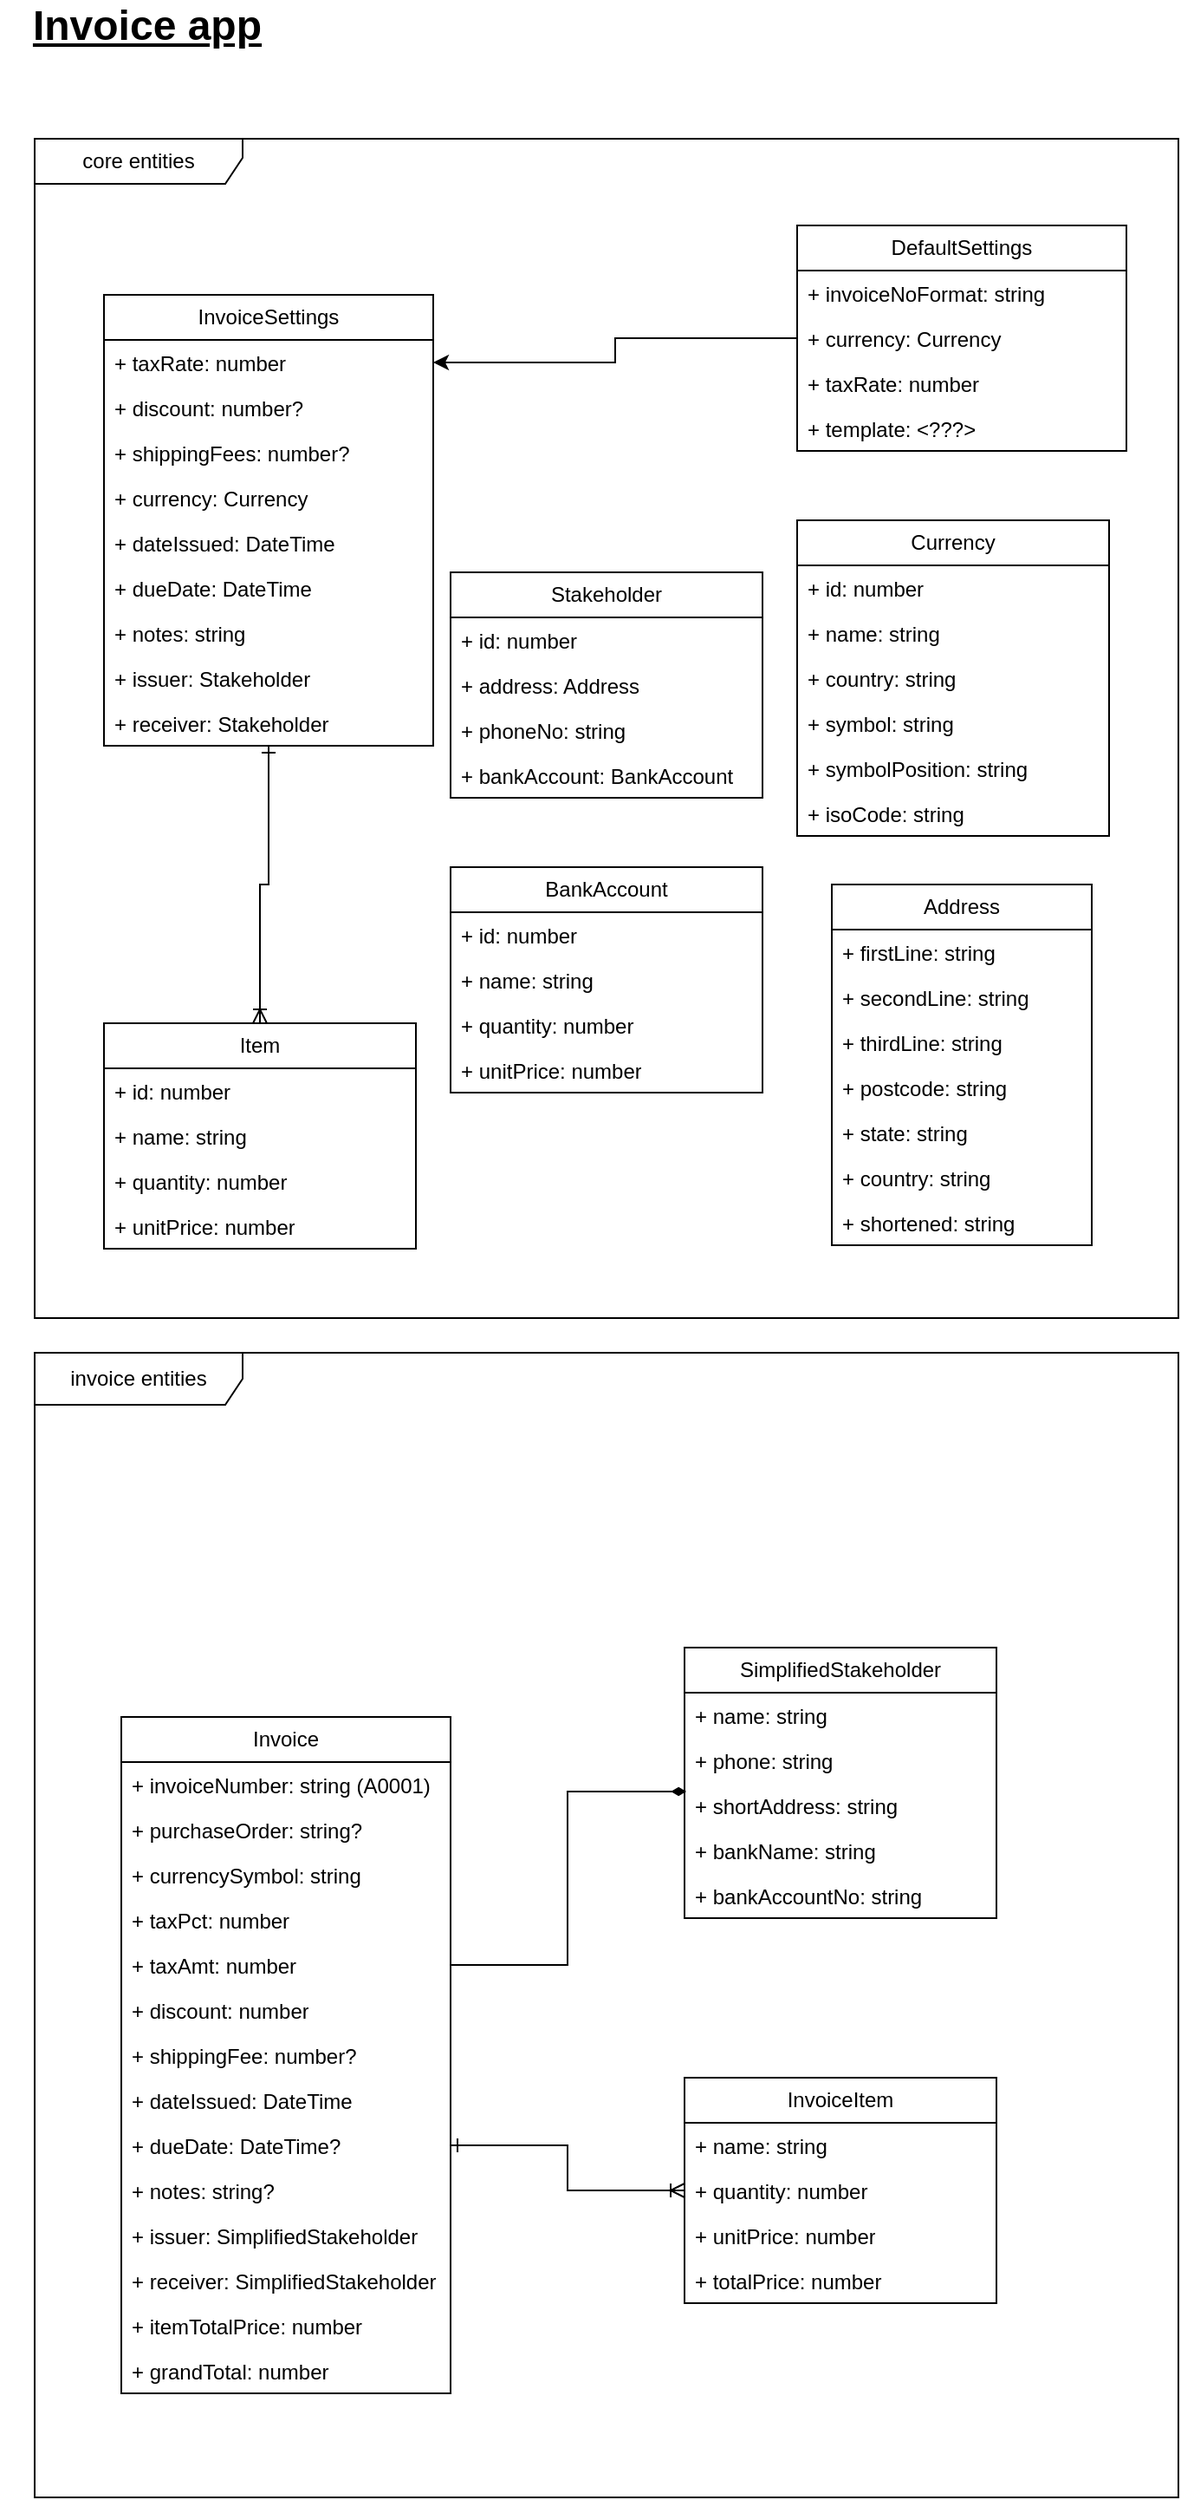 <mxfile version="21.1.2" type="device" pages="2">
  <diagram name="Class Diagram" id="YmrMJVt4YesiSsMElE0i">
    <mxGraphModel dx="731" dy="1735" grid="1" gridSize="10" guides="1" tooltips="1" connect="1" arrows="1" fold="1" page="1" pageScale="1" pageWidth="850" pageHeight="1100" math="0" shadow="0">
      <root>
        <mxCell id="0" />
        <mxCell id="1" parent="0" />
        <mxCell id="R3Deesaw8fTwXNh8D_xu-1" value="&lt;b&gt;&lt;font style=&quot;font-size: 24px;&quot;&gt;&lt;u&gt;Invoice app&lt;/u&gt;&lt;/font&gt;&lt;/b&gt;" style="text;html=1;strokeColor=none;fillColor=none;align=center;verticalAlign=middle;whiteSpace=wrap;rounded=0;" vertex="1" parent="1">
          <mxGeometry x="30" y="-350" width="170" height="30" as="geometry" />
        </mxCell>
        <mxCell id="R3Deesaw8fTwXNh8D_xu-3" value="Invoice" style="swimlane;fontStyle=0;childLayout=stackLayout;horizontal=1;startSize=26;fillColor=none;horizontalStack=0;resizeParent=1;resizeParentMax=0;resizeLast=0;collapsible=1;marginBottom=0;whiteSpace=wrap;html=1;" vertex="1" parent="1">
          <mxGeometry x="100" y="640" width="190" height="390" as="geometry" />
        </mxCell>
        <mxCell id="R3Deesaw8fTwXNh8D_xu-4" value="+ invoiceNumber: string (A0001)" style="text;strokeColor=none;fillColor=none;align=left;verticalAlign=top;spacingLeft=4;spacingRight=4;overflow=hidden;rotatable=0;points=[[0,0.5],[1,0.5]];portConstraint=eastwest;whiteSpace=wrap;html=1;" vertex="1" parent="R3Deesaw8fTwXNh8D_xu-3">
          <mxGeometry y="26" width="190" height="26" as="geometry" />
        </mxCell>
        <mxCell id="R3Deesaw8fTwXNh8D_xu-5" value="+ purchaseOrder: string?" style="text;strokeColor=none;fillColor=none;align=left;verticalAlign=top;spacingLeft=4;spacingRight=4;overflow=hidden;rotatable=0;points=[[0,0.5],[1,0.5]];portConstraint=eastwest;whiteSpace=wrap;html=1;" vertex="1" parent="R3Deesaw8fTwXNh8D_xu-3">
          <mxGeometry y="52" width="190" height="26" as="geometry" />
        </mxCell>
        <mxCell id="R3Deesaw8fTwXNh8D_xu-6" value="+ currencySymbol: string" style="text;strokeColor=none;fillColor=none;align=left;verticalAlign=top;spacingLeft=4;spacingRight=4;overflow=hidden;rotatable=0;points=[[0,0.5],[1,0.5]];portConstraint=eastwest;whiteSpace=wrap;html=1;" vertex="1" parent="R3Deesaw8fTwXNh8D_xu-3">
          <mxGeometry y="78" width="190" height="26" as="geometry" />
        </mxCell>
        <mxCell id="R3Deesaw8fTwXNh8D_xu-7" value="+ taxPct: number" style="text;strokeColor=none;fillColor=none;align=left;verticalAlign=top;spacingLeft=4;spacingRight=4;overflow=hidden;rotatable=0;points=[[0,0.5],[1,0.5]];portConstraint=eastwest;whiteSpace=wrap;html=1;" vertex="1" parent="R3Deesaw8fTwXNh8D_xu-3">
          <mxGeometry y="104" width="190" height="26" as="geometry" />
        </mxCell>
        <mxCell id="o5sGFOTzi0zu0dXufXw9-1" value="+ taxAmt: number" style="text;strokeColor=none;fillColor=none;align=left;verticalAlign=top;spacingLeft=4;spacingRight=4;overflow=hidden;rotatable=0;points=[[0,0.5],[1,0.5]];portConstraint=eastwest;whiteSpace=wrap;html=1;" vertex="1" parent="R3Deesaw8fTwXNh8D_xu-3">
          <mxGeometry y="130" width="190" height="26" as="geometry" />
        </mxCell>
        <mxCell id="o5sGFOTzi0zu0dXufXw9-2" value="+ discount: number" style="text;strokeColor=none;fillColor=none;align=left;verticalAlign=top;spacingLeft=4;spacingRight=4;overflow=hidden;rotatable=0;points=[[0,0.5],[1,0.5]];portConstraint=eastwest;whiteSpace=wrap;html=1;" vertex="1" parent="R3Deesaw8fTwXNh8D_xu-3">
          <mxGeometry y="156" width="190" height="26" as="geometry" />
        </mxCell>
        <mxCell id="o5sGFOTzi0zu0dXufXw9-3" value="+ shippingFee: number?" style="text;strokeColor=none;fillColor=none;align=left;verticalAlign=top;spacingLeft=4;spacingRight=4;overflow=hidden;rotatable=0;points=[[0,0.5],[1,0.5]];portConstraint=eastwest;whiteSpace=wrap;html=1;" vertex="1" parent="R3Deesaw8fTwXNh8D_xu-3">
          <mxGeometry y="182" width="190" height="26" as="geometry" />
        </mxCell>
        <mxCell id="o5sGFOTzi0zu0dXufXw9-4" value="+ dateIssued: DateTime" style="text;strokeColor=none;fillColor=none;align=left;verticalAlign=top;spacingLeft=4;spacingRight=4;overflow=hidden;rotatable=0;points=[[0,0.5],[1,0.5]];portConstraint=eastwest;whiteSpace=wrap;html=1;" vertex="1" parent="R3Deesaw8fTwXNh8D_xu-3">
          <mxGeometry y="208" width="190" height="26" as="geometry" />
        </mxCell>
        <mxCell id="o5sGFOTzi0zu0dXufXw9-5" value="+ dueDate: DateTime?" style="text;strokeColor=none;fillColor=none;align=left;verticalAlign=top;spacingLeft=4;spacingRight=4;overflow=hidden;rotatable=0;points=[[0,0.5],[1,0.5]];portConstraint=eastwest;whiteSpace=wrap;html=1;" vertex="1" parent="R3Deesaw8fTwXNh8D_xu-3">
          <mxGeometry y="234" width="190" height="26" as="geometry" />
        </mxCell>
        <mxCell id="o5sGFOTzi0zu0dXufXw9-6" value="+ notes: string?" style="text;strokeColor=none;fillColor=none;align=left;verticalAlign=top;spacingLeft=4;spacingRight=4;overflow=hidden;rotatable=0;points=[[0,0.5],[1,0.5]];portConstraint=eastwest;whiteSpace=wrap;html=1;" vertex="1" parent="R3Deesaw8fTwXNh8D_xu-3">
          <mxGeometry y="260" width="190" height="26" as="geometry" />
        </mxCell>
        <mxCell id="o5sGFOTzi0zu0dXufXw9-7" value="+ issuer: SimplifiedStakeholder" style="text;strokeColor=none;fillColor=none;align=left;verticalAlign=top;spacingLeft=4;spacingRight=4;overflow=hidden;rotatable=0;points=[[0,0.5],[1,0.5]];portConstraint=eastwest;whiteSpace=wrap;html=1;" vertex="1" parent="R3Deesaw8fTwXNh8D_xu-3">
          <mxGeometry y="286" width="190" height="26" as="geometry" />
        </mxCell>
        <mxCell id="o5sGFOTzi0zu0dXufXw9-8" value="+ receiver: SimplifiedStakeholder" style="text;strokeColor=none;fillColor=none;align=left;verticalAlign=top;spacingLeft=4;spacingRight=4;overflow=hidden;rotatable=0;points=[[0,0.5],[1,0.5]];portConstraint=eastwest;whiteSpace=wrap;html=1;" vertex="1" parent="R3Deesaw8fTwXNh8D_xu-3">
          <mxGeometry y="312" width="190" height="26" as="geometry" />
        </mxCell>
        <mxCell id="o5sGFOTzi0zu0dXufXw9-68" value="+ itemTotalPrice: number" style="text;strokeColor=none;fillColor=none;align=left;verticalAlign=top;spacingLeft=4;spacingRight=4;overflow=hidden;rotatable=0;points=[[0,0.5],[1,0.5]];portConstraint=eastwest;whiteSpace=wrap;html=1;" vertex="1" parent="R3Deesaw8fTwXNh8D_xu-3">
          <mxGeometry y="338" width="190" height="26" as="geometry" />
        </mxCell>
        <mxCell id="o5sGFOTzi0zu0dXufXw9-69" value="+ grandTotal: number" style="text;strokeColor=none;fillColor=none;align=left;verticalAlign=top;spacingLeft=4;spacingRight=4;overflow=hidden;rotatable=0;points=[[0,0.5],[1,0.5]];portConstraint=eastwest;whiteSpace=wrap;html=1;" vertex="1" parent="R3Deesaw8fTwXNh8D_xu-3">
          <mxGeometry y="364" width="190" height="26" as="geometry" />
        </mxCell>
        <mxCell id="o5sGFOTzi0zu0dXufXw9-61" style="edgeStyle=orthogonalEdgeStyle;rounded=0;orthogonalLoop=1;jettySize=auto;html=1;endArrow=ERoneToMany;endFill=0;startArrow=ERone;startFill=0;" edge="1" parent="1" source="Z0AhOy7DG890l-vbbJT9-6" target="o5sGFOTzi0zu0dXufXw9-24">
          <mxGeometry relative="1" as="geometry" />
        </mxCell>
        <mxCell id="Z0AhOy7DG890l-vbbJT9-6" value="InvoiceSettings" style="swimlane;fontStyle=0;childLayout=stackLayout;horizontal=1;startSize=26;fillColor=none;horizontalStack=0;resizeParent=1;resizeParentMax=0;resizeLast=0;collapsible=1;marginBottom=0;whiteSpace=wrap;html=1;" vertex="1" parent="1">
          <mxGeometry x="90" y="-180" width="190" height="260" as="geometry" />
        </mxCell>
        <mxCell id="Z0AhOy7DG890l-vbbJT9-7" value="+ taxRate: number" style="text;strokeColor=none;fillColor=none;align=left;verticalAlign=top;spacingLeft=4;spacingRight=4;overflow=hidden;rotatable=0;points=[[0,0.5],[1,0.5]];portConstraint=eastwest;whiteSpace=wrap;html=1;" vertex="1" parent="Z0AhOy7DG890l-vbbJT9-6">
          <mxGeometry y="26" width="190" height="26" as="geometry" />
        </mxCell>
        <mxCell id="o5sGFOTzi0zu0dXufXw9-50" value="+ discount: number?" style="text;strokeColor=none;fillColor=none;align=left;verticalAlign=top;spacingLeft=4;spacingRight=4;overflow=hidden;rotatable=0;points=[[0,0.5],[1,0.5]];portConstraint=eastwest;whiteSpace=wrap;html=1;" vertex="1" parent="Z0AhOy7DG890l-vbbJT9-6">
          <mxGeometry y="52" width="190" height="26" as="geometry" />
        </mxCell>
        <mxCell id="o5sGFOTzi0zu0dXufXw9-49" value="+ shippingFees: number?" style="text;strokeColor=none;fillColor=none;align=left;verticalAlign=top;spacingLeft=4;spacingRight=4;overflow=hidden;rotatable=0;points=[[0,0.5],[1,0.5]];portConstraint=eastwest;whiteSpace=wrap;html=1;" vertex="1" parent="Z0AhOy7DG890l-vbbJT9-6">
          <mxGeometry y="78" width="190" height="26" as="geometry" />
        </mxCell>
        <mxCell id="o5sGFOTzi0zu0dXufXw9-51" value="+ currency: Currency" style="text;strokeColor=none;fillColor=none;align=left;verticalAlign=top;spacingLeft=4;spacingRight=4;overflow=hidden;rotatable=0;points=[[0,0.5],[1,0.5]];portConstraint=eastwest;whiteSpace=wrap;html=1;" vertex="1" parent="Z0AhOy7DG890l-vbbJT9-6">
          <mxGeometry y="104" width="190" height="26" as="geometry" />
        </mxCell>
        <mxCell id="o5sGFOTzi0zu0dXufXw9-48" value="+ dateIssued: DateTime" style="text;strokeColor=none;fillColor=none;align=left;verticalAlign=top;spacingLeft=4;spacingRight=4;overflow=hidden;rotatable=0;points=[[0,0.5],[1,0.5]];portConstraint=eastwest;whiteSpace=wrap;html=1;" vertex="1" parent="Z0AhOy7DG890l-vbbJT9-6">
          <mxGeometry y="130" width="190" height="26" as="geometry" />
        </mxCell>
        <mxCell id="o5sGFOTzi0zu0dXufXw9-59" value="+ dueDate: DateTime" style="text;strokeColor=none;fillColor=none;align=left;verticalAlign=top;spacingLeft=4;spacingRight=4;overflow=hidden;rotatable=0;points=[[0,0.5],[1,0.5]];portConstraint=eastwest;whiteSpace=wrap;html=1;" vertex="1" parent="Z0AhOy7DG890l-vbbJT9-6">
          <mxGeometry y="156" width="190" height="26" as="geometry" />
        </mxCell>
        <mxCell id="o5sGFOTzi0zu0dXufXw9-60" value="+ notes: string" style="text;strokeColor=none;fillColor=none;align=left;verticalAlign=top;spacingLeft=4;spacingRight=4;overflow=hidden;rotatable=0;points=[[0,0.5],[1,0.5]];portConstraint=eastwest;whiteSpace=wrap;html=1;" vertex="1" parent="Z0AhOy7DG890l-vbbJT9-6">
          <mxGeometry y="182" width="190" height="26" as="geometry" />
        </mxCell>
        <mxCell id="Z0AhOy7DG890l-vbbJT9-8" value="+ issuer: Stakeholder" style="text;strokeColor=none;fillColor=none;align=left;verticalAlign=top;spacingLeft=4;spacingRight=4;overflow=hidden;rotatable=0;points=[[0,0.5],[1,0.5]];portConstraint=eastwest;whiteSpace=wrap;html=1;" vertex="1" parent="Z0AhOy7DG890l-vbbJT9-6">
          <mxGeometry y="208" width="190" height="26" as="geometry" />
        </mxCell>
        <mxCell id="Z0AhOy7DG890l-vbbJT9-9" value="+ receiver: Stakeholder" style="text;strokeColor=none;fillColor=none;align=left;verticalAlign=top;spacingLeft=4;spacingRight=4;overflow=hidden;rotatable=0;points=[[0,0.5],[1,0.5]];portConstraint=eastwest;whiteSpace=wrap;html=1;" vertex="1" parent="Z0AhOy7DG890l-vbbJT9-6">
          <mxGeometry y="234" width="190" height="26" as="geometry" />
        </mxCell>
        <mxCell id="Z0AhOy7DG890l-vbbJT9-11" value="Stakeholder" style="swimlane;fontStyle=0;childLayout=stackLayout;horizontal=1;startSize=26;fillColor=none;horizontalStack=0;resizeParent=1;resizeParentMax=0;resizeLast=0;collapsible=1;marginBottom=0;whiteSpace=wrap;html=1;" vertex="1" parent="1">
          <mxGeometry x="290" y="-20" width="180" height="130" as="geometry" />
        </mxCell>
        <mxCell id="Z0AhOy7DG890l-vbbJT9-12" value="+ id: number" style="text;strokeColor=none;fillColor=none;align=left;verticalAlign=top;spacingLeft=4;spacingRight=4;overflow=hidden;rotatable=0;points=[[0,0.5],[1,0.5]];portConstraint=eastwest;whiteSpace=wrap;html=1;" vertex="1" parent="Z0AhOy7DG890l-vbbJT9-11">
          <mxGeometry y="26" width="180" height="26" as="geometry" />
        </mxCell>
        <mxCell id="Z0AhOy7DG890l-vbbJT9-13" value="+ address: Address" style="text;strokeColor=none;fillColor=none;align=left;verticalAlign=top;spacingLeft=4;spacingRight=4;overflow=hidden;rotatable=0;points=[[0,0.5],[1,0.5]];portConstraint=eastwest;whiteSpace=wrap;html=1;" vertex="1" parent="Z0AhOy7DG890l-vbbJT9-11">
          <mxGeometry y="52" width="180" height="26" as="geometry" />
        </mxCell>
        <mxCell id="Z0AhOy7DG890l-vbbJT9-14" value="+ phoneNo: string" style="text;strokeColor=none;fillColor=none;align=left;verticalAlign=top;spacingLeft=4;spacingRight=4;overflow=hidden;rotatable=0;points=[[0,0.5],[1,0.5]];portConstraint=eastwest;whiteSpace=wrap;html=1;" vertex="1" parent="Z0AhOy7DG890l-vbbJT9-11">
          <mxGeometry y="78" width="180" height="26" as="geometry" />
        </mxCell>
        <mxCell id="Z0AhOy7DG890l-vbbJT9-15" value="+ bankAccount: BankAccount" style="text;strokeColor=none;fillColor=none;align=left;verticalAlign=top;spacingLeft=4;spacingRight=4;overflow=hidden;rotatable=0;points=[[0,0.5],[1,0.5]];portConstraint=eastwest;whiteSpace=wrap;html=1;" vertex="1" parent="Z0AhOy7DG890l-vbbJT9-11">
          <mxGeometry y="104" width="180" height="26" as="geometry" />
        </mxCell>
        <mxCell id="o5sGFOTzi0zu0dXufXw9-13" value="SimplifiedStakeholder" style="swimlane;fontStyle=0;childLayout=stackLayout;horizontal=1;startSize=26;fillColor=none;horizontalStack=0;resizeParent=1;resizeParentMax=0;resizeLast=0;collapsible=1;marginBottom=0;whiteSpace=wrap;html=1;" vertex="1" parent="1">
          <mxGeometry x="425" y="600" width="180" height="156" as="geometry" />
        </mxCell>
        <mxCell id="o5sGFOTzi0zu0dXufXw9-14" value="+ name: string" style="text;strokeColor=none;fillColor=none;align=left;verticalAlign=top;spacingLeft=4;spacingRight=4;overflow=hidden;rotatable=0;points=[[0,0.5],[1,0.5]];portConstraint=eastwest;whiteSpace=wrap;html=1;" vertex="1" parent="o5sGFOTzi0zu0dXufXw9-13">
          <mxGeometry y="26" width="180" height="26" as="geometry" />
        </mxCell>
        <mxCell id="o5sGFOTzi0zu0dXufXw9-15" value="+ phone: string" style="text;strokeColor=none;fillColor=none;align=left;verticalAlign=top;spacingLeft=4;spacingRight=4;overflow=hidden;rotatable=0;points=[[0,0.5],[1,0.5]];portConstraint=eastwest;whiteSpace=wrap;html=1;" vertex="1" parent="o5sGFOTzi0zu0dXufXw9-13">
          <mxGeometry y="52" width="180" height="26" as="geometry" />
        </mxCell>
        <mxCell id="o5sGFOTzi0zu0dXufXw9-16" value="+ shortAddress: string" style="text;strokeColor=none;fillColor=none;align=left;verticalAlign=top;spacingLeft=4;spacingRight=4;overflow=hidden;rotatable=0;points=[[0,0.5],[1,0.5]];portConstraint=eastwest;whiteSpace=wrap;html=1;" vertex="1" parent="o5sGFOTzi0zu0dXufXw9-13">
          <mxGeometry y="78" width="180" height="26" as="geometry" />
        </mxCell>
        <mxCell id="o5sGFOTzi0zu0dXufXw9-17" value="+ bankName: string" style="text;strokeColor=none;fillColor=none;align=left;verticalAlign=top;spacingLeft=4;spacingRight=4;overflow=hidden;rotatable=0;points=[[0,0.5],[1,0.5]];portConstraint=eastwest;whiteSpace=wrap;html=1;" vertex="1" parent="o5sGFOTzi0zu0dXufXw9-13">
          <mxGeometry y="104" width="180" height="26" as="geometry" />
        </mxCell>
        <mxCell id="o5sGFOTzi0zu0dXufXw9-18" value="+ bankAccountNo: string" style="text;strokeColor=none;fillColor=none;align=left;verticalAlign=top;spacingLeft=4;spacingRight=4;overflow=hidden;rotatable=0;points=[[0,0.5],[1,0.5]];portConstraint=eastwest;whiteSpace=wrap;html=1;" vertex="1" parent="o5sGFOTzi0zu0dXufXw9-13">
          <mxGeometry y="130" width="180" height="26" as="geometry" />
        </mxCell>
        <mxCell id="o5sGFOTzi0zu0dXufXw9-19" value="InvoiceItem" style="swimlane;fontStyle=0;childLayout=stackLayout;horizontal=1;startSize=26;fillColor=none;horizontalStack=0;resizeParent=1;resizeParentMax=0;resizeLast=0;collapsible=1;marginBottom=0;whiteSpace=wrap;html=1;" vertex="1" parent="1">
          <mxGeometry x="425" y="848" width="180" height="130" as="geometry" />
        </mxCell>
        <mxCell id="o5sGFOTzi0zu0dXufXw9-21" value="+ name: string" style="text;strokeColor=none;fillColor=none;align=left;verticalAlign=top;spacingLeft=4;spacingRight=4;overflow=hidden;rotatable=0;points=[[0,0.5],[1,0.5]];portConstraint=eastwest;whiteSpace=wrap;html=1;" vertex="1" parent="o5sGFOTzi0zu0dXufXw9-19">
          <mxGeometry y="26" width="180" height="26" as="geometry" />
        </mxCell>
        <mxCell id="o5sGFOTzi0zu0dXufXw9-22" value="+ quantity: number" style="text;strokeColor=none;fillColor=none;align=left;verticalAlign=top;spacingLeft=4;spacingRight=4;overflow=hidden;rotatable=0;points=[[0,0.5],[1,0.5]];portConstraint=eastwest;whiteSpace=wrap;html=1;" vertex="1" parent="o5sGFOTzi0zu0dXufXw9-19">
          <mxGeometry y="52" width="180" height="26" as="geometry" />
        </mxCell>
        <mxCell id="o5sGFOTzi0zu0dXufXw9-23" value="+ unitPrice: number" style="text;strokeColor=none;fillColor=none;align=left;verticalAlign=top;spacingLeft=4;spacingRight=4;overflow=hidden;rotatable=0;points=[[0,0.5],[1,0.5]];portConstraint=eastwest;whiteSpace=wrap;html=1;" vertex="1" parent="o5sGFOTzi0zu0dXufXw9-19">
          <mxGeometry y="78" width="180" height="26" as="geometry" />
        </mxCell>
        <mxCell id="o5sGFOTzi0zu0dXufXw9-31" value="+ totalPrice: number" style="text;strokeColor=none;fillColor=none;align=left;verticalAlign=top;spacingLeft=4;spacingRight=4;overflow=hidden;rotatable=0;points=[[0,0.5],[1,0.5]];portConstraint=eastwest;whiteSpace=wrap;html=1;" vertex="1" parent="o5sGFOTzi0zu0dXufXw9-19">
          <mxGeometry y="104" width="180" height="26" as="geometry" />
        </mxCell>
        <mxCell id="o5sGFOTzi0zu0dXufXw9-24" value="Item" style="swimlane;fontStyle=0;childLayout=stackLayout;horizontal=1;startSize=26;fillColor=none;horizontalStack=0;resizeParent=1;resizeParentMax=0;resizeLast=0;collapsible=1;marginBottom=0;whiteSpace=wrap;html=1;" vertex="1" parent="1">
          <mxGeometry x="90" y="240" width="180" height="130" as="geometry" />
        </mxCell>
        <mxCell id="o5sGFOTzi0zu0dXufXw9-25" value="+ id: number" style="text;strokeColor=none;fillColor=none;align=left;verticalAlign=top;spacingLeft=4;spacingRight=4;overflow=hidden;rotatable=0;points=[[0,0.5],[1,0.5]];portConstraint=eastwest;whiteSpace=wrap;html=1;" vertex="1" parent="o5sGFOTzi0zu0dXufXw9-24">
          <mxGeometry y="26" width="180" height="26" as="geometry" />
        </mxCell>
        <mxCell id="o5sGFOTzi0zu0dXufXw9-26" value="+ name: string" style="text;strokeColor=none;fillColor=none;align=left;verticalAlign=top;spacingLeft=4;spacingRight=4;overflow=hidden;rotatable=0;points=[[0,0.5],[1,0.5]];portConstraint=eastwest;whiteSpace=wrap;html=1;" vertex="1" parent="o5sGFOTzi0zu0dXufXw9-24">
          <mxGeometry y="52" width="180" height="26" as="geometry" />
        </mxCell>
        <mxCell id="o5sGFOTzi0zu0dXufXw9-27" value="+ quantity: number" style="text;strokeColor=none;fillColor=none;align=left;verticalAlign=top;spacingLeft=4;spacingRight=4;overflow=hidden;rotatable=0;points=[[0,0.5],[1,0.5]];portConstraint=eastwest;whiteSpace=wrap;html=1;" vertex="1" parent="o5sGFOTzi0zu0dXufXw9-24">
          <mxGeometry y="78" width="180" height="26" as="geometry" />
        </mxCell>
        <mxCell id="o5sGFOTzi0zu0dXufXw9-28" value="+ unitPrice: number" style="text;strokeColor=none;fillColor=none;align=left;verticalAlign=top;spacingLeft=4;spacingRight=4;overflow=hidden;rotatable=0;points=[[0,0.5],[1,0.5]];portConstraint=eastwest;whiteSpace=wrap;html=1;" vertex="1" parent="o5sGFOTzi0zu0dXufXw9-24">
          <mxGeometry y="104" width="180" height="26" as="geometry" />
        </mxCell>
        <mxCell id="o5sGFOTzi0zu0dXufXw9-29" value="core entities" style="shape=umlFrame;whiteSpace=wrap;html=1;pointerEvents=0;width=120;height=26;" vertex="1" parent="1">
          <mxGeometry x="50" y="-270" width="660" height="680" as="geometry" />
        </mxCell>
        <mxCell id="o5sGFOTzi0zu0dXufXw9-30" value="invoice entities" style="shape=umlFrame;whiteSpace=wrap;html=1;pointerEvents=0;width=120;height=30;" vertex="1" parent="1">
          <mxGeometry x="50" y="430" width="660" height="660" as="geometry" />
        </mxCell>
        <mxCell id="o5sGFOTzi0zu0dXufXw9-32" style="edgeStyle=orthogonalEdgeStyle;rounded=0;orthogonalLoop=1;jettySize=auto;html=1;entryX=0;entryY=0.5;entryDx=0;entryDy=0;endArrow=ERoneToMany;endFill=0;startArrow=ERone;startFill=0;exitX=1;exitY=0.5;exitDx=0;exitDy=0;" edge="1" parent="1" source="o5sGFOTzi0zu0dXufXw9-5" target="o5sGFOTzi0zu0dXufXw9-22">
          <mxGeometry relative="1" as="geometry">
            <mxPoint x="290" y="920" as="sourcePoint" />
          </mxGeometry>
        </mxCell>
        <mxCell id="o5sGFOTzi0zu0dXufXw9-33" style="edgeStyle=orthogonalEdgeStyle;rounded=0;orthogonalLoop=1;jettySize=auto;html=1;entryX=0.006;entryY=0.192;entryDx=0;entryDy=0;entryPerimeter=0;endArrow=diamondThin;endFill=1;" edge="1" parent="1" source="o5sGFOTzi0zu0dXufXw9-1" target="o5sGFOTzi0zu0dXufXw9-16">
          <mxGeometry relative="1" as="geometry" />
        </mxCell>
        <mxCell id="o5sGFOTzi0zu0dXufXw9-34" value="Address" style="swimlane;fontStyle=0;childLayout=stackLayout;horizontal=1;startSize=26;fillColor=none;horizontalStack=0;resizeParent=1;resizeParentMax=0;resizeLast=0;collapsible=1;marginBottom=0;whiteSpace=wrap;html=1;" vertex="1" parent="1">
          <mxGeometry x="510" y="160" width="150" height="208" as="geometry" />
        </mxCell>
        <mxCell id="o5sGFOTzi0zu0dXufXw9-35" value="+ firstLine: string" style="text;strokeColor=none;fillColor=none;align=left;verticalAlign=top;spacingLeft=4;spacingRight=4;overflow=hidden;rotatable=0;points=[[0,0.5],[1,0.5]];portConstraint=eastwest;whiteSpace=wrap;html=1;" vertex="1" parent="o5sGFOTzi0zu0dXufXw9-34">
          <mxGeometry y="26" width="150" height="26" as="geometry" />
        </mxCell>
        <mxCell id="o5sGFOTzi0zu0dXufXw9-36" value="+ secondLine: string" style="text;strokeColor=none;fillColor=none;align=left;verticalAlign=top;spacingLeft=4;spacingRight=4;overflow=hidden;rotatable=0;points=[[0,0.5],[1,0.5]];portConstraint=eastwest;whiteSpace=wrap;html=1;" vertex="1" parent="o5sGFOTzi0zu0dXufXw9-34">
          <mxGeometry y="52" width="150" height="26" as="geometry" />
        </mxCell>
        <mxCell id="o5sGFOTzi0zu0dXufXw9-37" value="+ thirdLine: string" style="text;strokeColor=none;fillColor=none;align=left;verticalAlign=top;spacingLeft=4;spacingRight=4;overflow=hidden;rotatable=0;points=[[0,0.5],[1,0.5]];portConstraint=eastwest;whiteSpace=wrap;html=1;" vertex="1" parent="o5sGFOTzi0zu0dXufXw9-34">
          <mxGeometry y="78" width="150" height="26" as="geometry" />
        </mxCell>
        <mxCell id="o5sGFOTzi0zu0dXufXw9-38" value="+ postcode: string" style="text;strokeColor=none;fillColor=none;align=left;verticalAlign=top;spacingLeft=4;spacingRight=4;overflow=hidden;rotatable=0;points=[[0,0.5],[1,0.5]];portConstraint=eastwest;whiteSpace=wrap;html=1;" vertex="1" parent="o5sGFOTzi0zu0dXufXw9-34">
          <mxGeometry y="104" width="150" height="26" as="geometry" />
        </mxCell>
        <mxCell id="o5sGFOTzi0zu0dXufXw9-65" value="+ state: string" style="text;strokeColor=none;fillColor=none;align=left;verticalAlign=top;spacingLeft=4;spacingRight=4;overflow=hidden;rotatable=0;points=[[0,0.5],[1,0.5]];portConstraint=eastwest;whiteSpace=wrap;html=1;" vertex="1" parent="o5sGFOTzi0zu0dXufXw9-34">
          <mxGeometry y="130" width="150" height="26" as="geometry" />
        </mxCell>
        <mxCell id="o5sGFOTzi0zu0dXufXw9-66" value="+ country: string" style="text;strokeColor=none;fillColor=none;align=left;verticalAlign=top;spacingLeft=4;spacingRight=4;overflow=hidden;rotatable=0;points=[[0,0.5],[1,0.5]];portConstraint=eastwest;whiteSpace=wrap;html=1;" vertex="1" parent="o5sGFOTzi0zu0dXufXw9-34">
          <mxGeometry y="156" width="150" height="26" as="geometry" />
        </mxCell>
        <mxCell id="o5sGFOTzi0zu0dXufXw9-67" value="+ shortened: string" style="text;strokeColor=none;fillColor=none;align=left;verticalAlign=top;spacingLeft=4;spacingRight=4;overflow=hidden;rotatable=0;points=[[0,0.5],[1,0.5]];portConstraint=eastwest;whiteSpace=wrap;html=1;" vertex="1" parent="o5sGFOTzi0zu0dXufXw9-34">
          <mxGeometry y="182" width="150" height="26" as="geometry" />
        </mxCell>
        <mxCell id="o5sGFOTzi0zu0dXufXw9-39" value="BankAccount" style="swimlane;fontStyle=0;childLayout=stackLayout;horizontal=1;startSize=26;fillColor=none;horizontalStack=0;resizeParent=1;resizeParentMax=0;resizeLast=0;collapsible=1;marginBottom=0;whiteSpace=wrap;html=1;" vertex="1" parent="1">
          <mxGeometry x="290" y="150" width="180" height="130" as="geometry" />
        </mxCell>
        <mxCell id="o5sGFOTzi0zu0dXufXw9-40" value="+ id: number" style="text;strokeColor=none;fillColor=none;align=left;verticalAlign=top;spacingLeft=4;spacingRight=4;overflow=hidden;rotatable=0;points=[[0,0.5],[1,0.5]];portConstraint=eastwest;whiteSpace=wrap;html=1;" vertex="1" parent="o5sGFOTzi0zu0dXufXw9-39">
          <mxGeometry y="26" width="180" height="26" as="geometry" />
        </mxCell>
        <mxCell id="o5sGFOTzi0zu0dXufXw9-41" value="+ name: string" style="text;strokeColor=none;fillColor=none;align=left;verticalAlign=top;spacingLeft=4;spacingRight=4;overflow=hidden;rotatable=0;points=[[0,0.5],[1,0.5]];portConstraint=eastwest;whiteSpace=wrap;html=1;" vertex="1" parent="o5sGFOTzi0zu0dXufXw9-39">
          <mxGeometry y="52" width="180" height="26" as="geometry" />
        </mxCell>
        <mxCell id="o5sGFOTzi0zu0dXufXw9-42" value="+ quantity: number" style="text;strokeColor=none;fillColor=none;align=left;verticalAlign=top;spacingLeft=4;spacingRight=4;overflow=hidden;rotatable=0;points=[[0,0.5],[1,0.5]];portConstraint=eastwest;whiteSpace=wrap;html=1;" vertex="1" parent="o5sGFOTzi0zu0dXufXw9-39">
          <mxGeometry y="78" width="180" height="26" as="geometry" />
        </mxCell>
        <mxCell id="o5sGFOTzi0zu0dXufXw9-43" value="+ unitPrice: number" style="text;strokeColor=none;fillColor=none;align=left;verticalAlign=top;spacingLeft=4;spacingRight=4;overflow=hidden;rotatable=0;points=[[0,0.5],[1,0.5]];portConstraint=eastwest;whiteSpace=wrap;html=1;" vertex="1" parent="o5sGFOTzi0zu0dXufXw9-39">
          <mxGeometry y="104" width="180" height="26" as="geometry" />
        </mxCell>
        <mxCell id="o5sGFOTzi0zu0dXufXw9-63" style="edgeStyle=orthogonalEdgeStyle;rounded=0;orthogonalLoop=1;jettySize=auto;html=1;entryX=1;entryY=0.5;entryDx=0;entryDy=0;" edge="1" parent="1" source="o5sGFOTzi0zu0dXufXw9-44" target="Z0AhOy7DG890l-vbbJT9-7">
          <mxGeometry relative="1" as="geometry" />
        </mxCell>
        <mxCell id="o5sGFOTzi0zu0dXufXw9-44" value="DefaultSettings" style="swimlane;fontStyle=0;childLayout=stackLayout;horizontal=1;startSize=26;fillColor=none;horizontalStack=0;resizeParent=1;resizeParentMax=0;resizeLast=0;collapsible=1;marginBottom=0;whiteSpace=wrap;html=1;" vertex="1" parent="1">
          <mxGeometry x="490" y="-220" width="190" height="130" as="geometry" />
        </mxCell>
        <mxCell id="o5sGFOTzi0zu0dXufXw9-45" value="+ invoiceNoFormat: string" style="text;strokeColor=none;fillColor=none;align=left;verticalAlign=top;spacingLeft=4;spacingRight=4;overflow=hidden;rotatable=0;points=[[0,0.5],[1,0.5]];portConstraint=eastwest;whiteSpace=wrap;html=1;" vertex="1" parent="o5sGFOTzi0zu0dXufXw9-44">
          <mxGeometry y="26" width="190" height="26" as="geometry" />
        </mxCell>
        <mxCell id="o5sGFOTzi0zu0dXufXw9-46" value="+ currency: Currency" style="text;strokeColor=none;fillColor=none;align=left;verticalAlign=top;spacingLeft=4;spacingRight=4;overflow=hidden;rotatable=0;points=[[0,0.5],[1,0.5]];portConstraint=eastwest;whiteSpace=wrap;html=1;" vertex="1" parent="o5sGFOTzi0zu0dXufXw9-44">
          <mxGeometry y="52" width="190" height="26" as="geometry" />
        </mxCell>
        <mxCell id="o5sGFOTzi0zu0dXufXw9-47" value="+ taxRate: number" style="text;strokeColor=none;fillColor=none;align=left;verticalAlign=top;spacingLeft=4;spacingRight=4;overflow=hidden;rotatable=0;points=[[0,0.5],[1,0.5]];portConstraint=eastwest;whiteSpace=wrap;html=1;" vertex="1" parent="o5sGFOTzi0zu0dXufXw9-44">
          <mxGeometry y="78" width="190" height="26" as="geometry" />
        </mxCell>
        <mxCell id="o5sGFOTzi0zu0dXufXw9-62" value="+ template: &amp;lt;???&amp;gt;" style="text;strokeColor=none;fillColor=none;align=left;verticalAlign=top;spacingLeft=4;spacingRight=4;overflow=hidden;rotatable=0;points=[[0,0.5],[1,0.5]];portConstraint=eastwest;whiteSpace=wrap;html=1;" vertex="1" parent="o5sGFOTzi0zu0dXufXw9-44">
          <mxGeometry y="104" width="190" height="26" as="geometry" />
        </mxCell>
        <mxCell id="o5sGFOTzi0zu0dXufXw9-52" value="Currency" style="swimlane;fontStyle=0;childLayout=stackLayout;horizontal=1;startSize=26;fillColor=none;horizontalStack=0;resizeParent=1;resizeParentMax=0;resizeLast=0;collapsible=1;marginBottom=0;whiteSpace=wrap;html=1;" vertex="1" parent="1">
          <mxGeometry x="490" y="-50" width="180" height="182" as="geometry" />
        </mxCell>
        <mxCell id="o5sGFOTzi0zu0dXufXw9-53" value="+ id: number" style="text;strokeColor=none;fillColor=none;align=left;verticalAlign=top;spacingLeft=4;spacingRight=4;overflow=hidden;rotatable=0;points=[[0,0.5],[1,0.5]];portConstraint=eastwest;whiteSpace=wrap;html=1;" vertex="1" parent="o5sGFOTzi0zu0dXufXw9-52">
          <mxGeometry y="26" width="180" height="26" as="geometry" />
        </mxCell>
        <mxCell id="o5sGFOTzi0zu0dXufXw9-54" value="+ name: string" style="text;strokeColor=none;fillColor=none;align=left;verticalAlign=top;spacingLeft=4;spacingRight=4;overflow=hidden;rotatable=0;points=[[0,0.5],[1,0.5]];portConstraint=eastwest;whiteSpace=wrap;html=1;" vertex="1" parent="o5sGFOTzi0zu0dXufXw9-52">
          <mxGeometry y="52" width="180" height="26" as="geometry" />
        </mxCell>
        <mxCell id="o5sGFOTzi0zu0dXufXw9-55" value="+ country: string" style="text;strokeColor=none;fillColor=none;align=left;verticalAlign=top;spacingLeft=4;spacingRight=4;overflow=hidden;rotatable=0;points=[[0,0.5],[1,0.5]];portConstraint=eastwest;whiteSpace=wrap;html=1;" vertex="1" parent="o5sGFOTzi0zu0dXufXw9-52">
          <mxGeometry y="78" width="180" height="26" as="geometry" />
        </mxCell>
        <mxCell id="o5sGFOTzi0zu0dXufXw9-56" value="+ symbol: string" style="text;strokeColor=none;fillColor=none;align=left;verticalAlign=top;spacingLeft=4;spacingRight=4;overflow=hidden;rotatable=0;points=[[0,0.5],[1,0.5]];portConstraint=eastwest;whiteSpace=wrap;html=1;" vertex="1" parent="o5sGFOTzi0zu0dXufXw9-52">
          <mxGeometry y="104" width="180" height="26" as="geometry" />
        </mxCell>
        <mxCell id="o5sGFOTzi0zu0dXufXw9-57" value="+ symbolPosition: string" style="text;strokeColor=none;fillColor=none;align=left;verticalAlign=top;spacingLeft=4;spacingRight=4;overflow=hidden;rotatable=0;points=[[0,0.5],[1,0.5]];portConstraint=eastwest;whiteSpace=wrap;html=1;" vertex="1" parent="o5sGFOTzi0zu0dXufXw9-52">
          <mxGeometry y="130" width="180" height="26" as="geometry" />
        </mxCell>
        <mxCell id="o5sGFOTzi0zu0dXufXw9-58" value="+ isoCode: string" style="text;strokeColor=none;fillColor=none;align=left;verticalAlign=top;spacingLeft=4;spacingRight=4;overflow=hidden;rotatable=0;points=[[0,0.5],[1,0.5]];portConstraint=eastwest;whiteSpace=wrap;html=1;" vertex="1" parent="o5sGFOTzi0zu0dXufXw9-52">
          <mxGeometry y="156" width="180" height="26" as="geometry" />
        </mxCell>
      </root>
    </mxGraphModel>
  </diagram>
  <diagram id="5uAMvSA_fcfhLQ6FobCB" name="Initial Use Case">
    <mxGraphModel dx="731" dy="635" grid="1" gridSize="10" guides="1" tooltips="1" connect="1" arrows="1" fold="1" page="1" pageScale="1" pageWidth="850" pageHeight="1100" math="0" shadow="0">
      <root>
        <mxCell id="0" />
        <mxCell id="1" parent="0" />
        <mxCell id="de0GQY94B-9dAlFSLJLp-1" value="&lt;h1&gt;Planned Use Case&lt;/h1&gt;&lt;p&gt;&lt;/p&gt;&lt;ol&gt;&lt;li&gt;Only root user can access initially.&lt;/li&gt;&lt;li&gt;No internet necessary for the app to work.&lt;/li&gt;&lt;li&gt;Root user can create user and assign roles&lt;/li&gt;&lt;li&gt;Use SQLite &amp;amp; Prisma to store data&lt;/li&gt;&lt;li&gt;User can add stakeholder&lt;/li&gt;&lt;li&gt;Foreach stackholder, their address and bank info is required for creation.&lt;/li&gt;&lt;li&gt;User can create invoice.&lt;/li&gt;&lt;li&gt;User can configure invoice on creation screen.&lt;/li&gt;&lt;li&gt;User can preconfigure invoice defaults in a config file.&lt;/li&gt;&lt;li&gt;User can print invoice&lt;/li&gt;&lt;li&gt;User can export invoice in Json&lt;/li&gt;&lt;li&gt;User can import invoice in Json&lt;/li&gt;&lt;li&gt;User can view printed Invoice history&lt;/li&gt;&lt;/ol&gt;&lt;p&gt;&lt;/p&gt;" style="text;html=1;strokeColor=none;fillColor=none;spacing=5;spacingTop=-20;whiteSpace=wrap;overflow=hidden;rounded=0;" vertex="1" parent="1">
          <mxGeometry x="90" y="90" width="360" height="330" as="geometry" />
        </mxCell>
      </root>
    </mxGraphModel>
  </diagram>
</mxfile>
